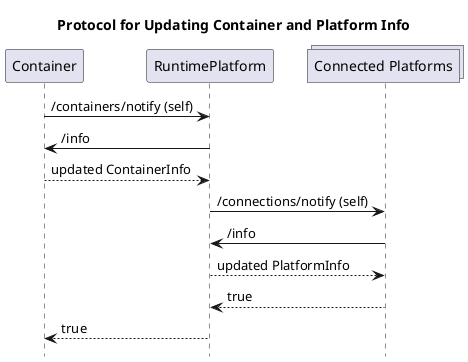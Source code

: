 @startuml notify-update
'https://plantuml.com/sequence-diagram

hide footbox
participant "Container" as C
participant "RuntimePlatform" as A
collections "Connected Platforms" as B

title Protocol for Updating Container and Platform Info

C -> A: /containers/notify (self)
A -> C: /info
C --> A: updated ContainerInfo

A -> B: /connections/notify (self)
B -> A: /info
A --> B: updated PlatformInfo
B --> A: true

A --> C: true


@enduml
